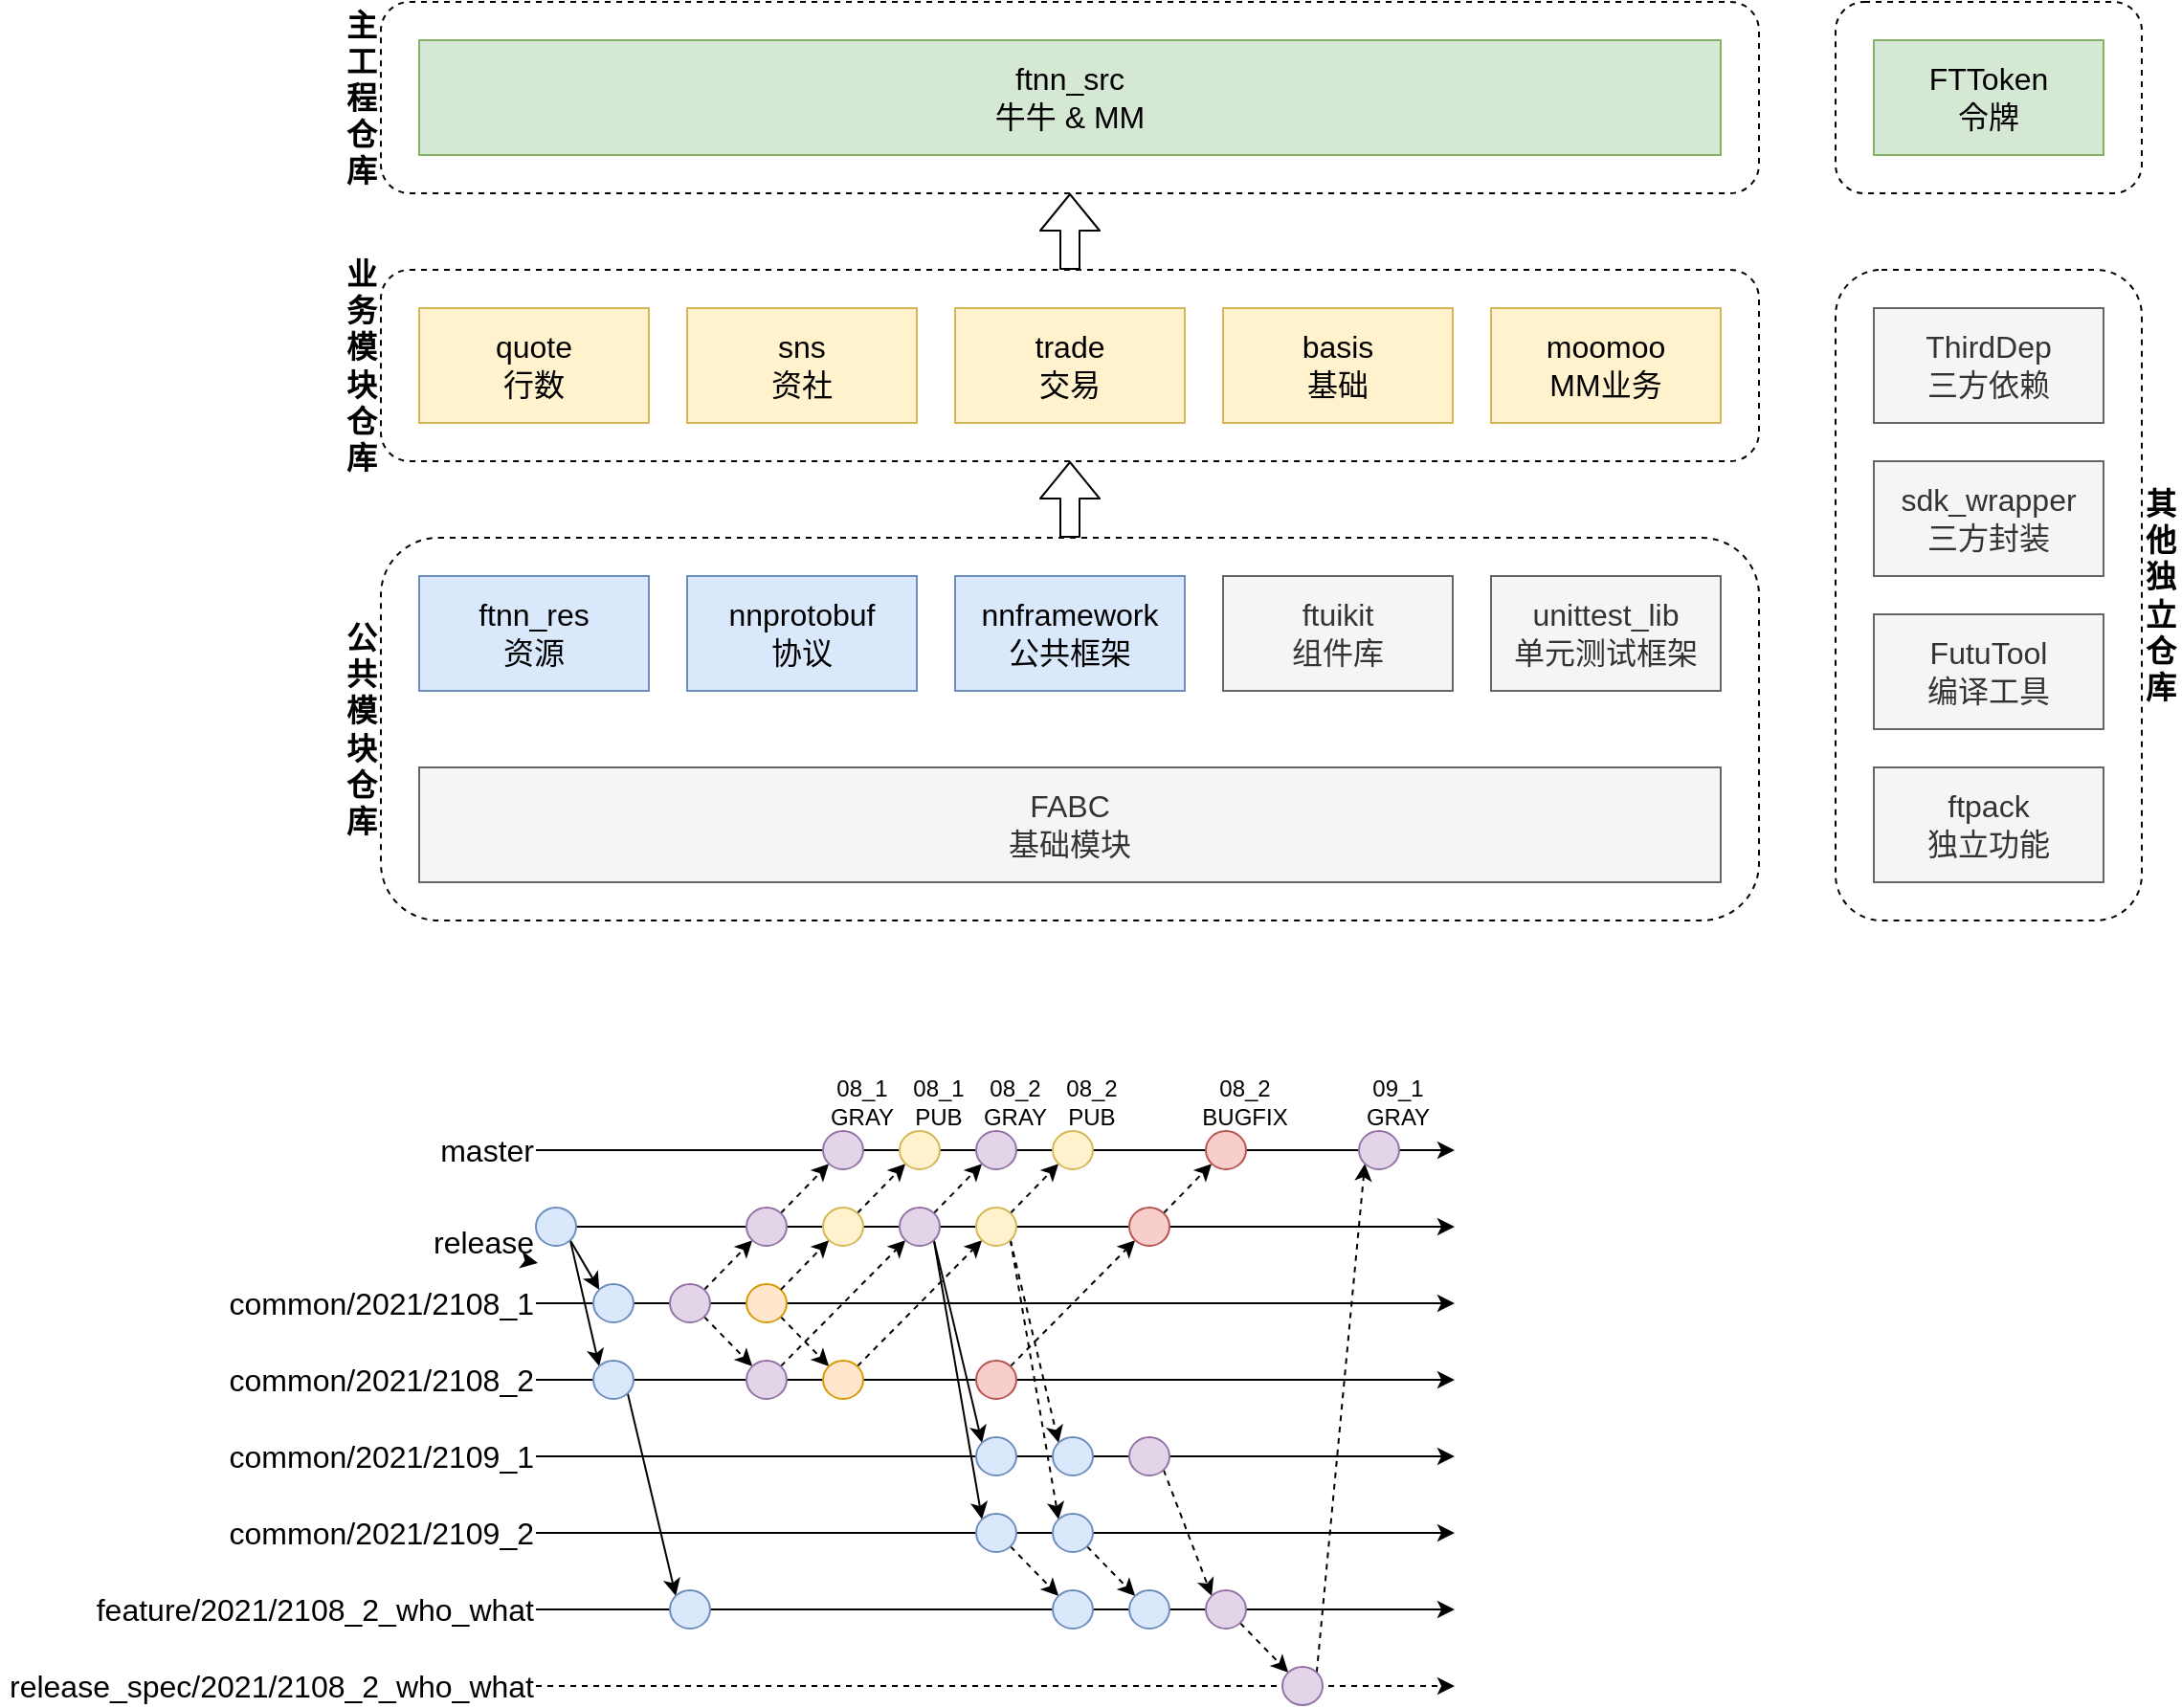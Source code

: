<mxfile version="14.9.4" type="github">
  <diagram id="AYthRm2m7FlC3DLxdr1J" name="Page-1">
    <mxGraphModel dx="2012" dy="635" grid="1" gridSize="10" guides="1" tooltips="1" connect="1" arrows="1" fold="1" page="1" pageScale="1" pageWidth="827" pageHeight="1169" math="0" shadow="0">
      <root>
        <mxCell id="0" />
        <mxCell id="1" parent="0" />
        <mxCell id="wU05Sa--kA8XbPVH1Ixm-2" value="" style="rounded=1;whiteSpace=wrap;html=1;fillColor=none;dashed=1;" vertex="1" parent="1">
          <mxGeometry x="40" y="40" width="720" height="100" as="geometry" />
        </mxCell>
        <mxCell id="wU05Sa--kA8XbPVH1Ixm-3" value="主工程仓库" style="text;html=1;strokeColor=none;fillColor=none;align=left;verticalAlign=middle;whiteSpace=wrap;rounded=0;dashed=1;fontSize=16;fontStyle=1" vertex="1" parent="1">
          <mxGeometry x="20" y="40" width="20" height="100" as="geometry" />
        </mxCell>
        <mxCell id="wU05Sa--kA8XbPVH1Ixm-5" value="ftnn_src&lt;br&gt;牛牛 &amp;amp; MM" style="rounded=0;whiteSpace=wrap;html=1;fontSize=16;fillColor=#d5e8d4;align=center;strokeColor=#82b366;" vertex="1" parent="1">
          <mxGeometry x="60" y="60" width="680" height="60" as="geometry" />
        </mxCell>
        <mxCell id="wU05Sa--kA8XbPVH1Ixm-6" value="FTToken&lt;br&gt;令牌" style="rounded=0;whiteSpace=wrap;html=1;fontSize=16;fillColor=#d5e8d4;align=center;strokeColor=#82b366;" vertex="1" parent="1">
          <mxGeometry x="820" y="60" width="120" height="60" as="geometry" />
        </mxCell>
        <mxCell id="wU05Sa--kA8XbPVH1Ixm-7" value="" style="rounded=1;whiteSpace=wrap;html=1;fillColor=none;dashed=1;" vertex="1" parent="1">
          <mxGeometry x="40" y="180" width="720" height="100" as="geometry" />
        </mxCell>
        <mxCell id="wU05Sa--kA8XbPVH1Ixm-8" value="quote&lt;br&gt;行数" style="rounded=0;whiteSpace=wrap;html=1;fontSize=16;fillColor=#fff2cc;align=center;strokeColor=#d6b656;" vertex="1" parent="1">
          <mxGeometry x="60" y="200" width="120" height="60" as="geometry" />
        </mxCell>
        <mxCell id="wU05Sa--kA8XbPVH1Ixm-9" value="sns&lt;br&gt;资社" style="rounded=0;whiteSpace=wrap;html=1;fontSize=16;fillColor=#fff2cc;align=center;strokeColor=#d6b656;" vertex="1" parent="1">
          <mxGeometry x="200" y="200" width="120" height="60" as="geometry" />
        </mxCell>
        <mxCell id="wU05Sa--kA8XbPVH1Ixm-10" value="trade&lt;br&gt;交易" style="rounded=0;whiteSpace=wrap;html=1;fontSize=16;fillColor=#fff2cc;align=center;strokeColor=#d6b656;" vertex="1" parent="1">
          <mxGeometry x="340" y="200" width="120" height="60" as="geometry" />
        </mxCell>
        <mxCell id="wU05Sa--kA8XbPVH1Ixm-11" value="basis&lt;br&gt;基础" style="rounded=0;whiteSpace=wrap;html=1;fontSize=16;fillColor=#fff2cc;align=center;strokeColor=#d6b656;" vertex="1" parent="1">
          <mxGeometry x="480" y="200" width="120" height="60" as="geometry" />
        </mxCell>
        <mxCell id="wU05Sa--kA8XbPVH1Ixm-12" value="moomoo&lt;br&gt;MM业务" style="rounded=0;whiteSpace=wrap;html=1;fontSize=16;fillColor=#fff2cc;align=center;strokeColor=#d6b656;" vertex="1" parent="1">
          <mxGeometry x="620" y="200" width="120" height="60" as="geometry" />
        </mxCell>
        <mxCell id="wU05Sa--kA8XbPVH1Ixm-13" value="业务模块仓库" style="text;html=1;strokeColor=none;fillColor=none;align=left;verticalAlign=middle;whiteSpace=wrap;rounded=0;dashed=1;fontSize=16;fontStyle=1" vertex="1" parent="1">
          <mxGeometry x="20" y="180" width="20" height="100" as="geometry" />
        </mxCell>
        <mxCell id="wU05Sa--kA8XbPVH1Ixm-14" value="" style="rounded=1;whiteSpace=wrap;html=1;fillColor=none;dashed=1;" vertex="1" parent="1">
          <mxGeometry x="40" y="320" width="720" height="200" as="geometry" />
        </mxCell>
        <mxCell id="wU05Sa--kA8XbPVH1Ixm-15" value="ftnn_res&lt;br&gt;资源" style="rounded=0;whiteSpace=wrap;html=1;fontSize=16;fillColor=#dae8fc;align=center;strokeColor=#6c8ebf;" vertex="1" parent="1">
          <mxGeometry x="60" y="340" width="120" height="60" as="geometry" />
        </mxCell>
        <mxCell id="wU05Sa--kA8XbPVH1Ixm-16" value="nnprotobuf&lt;br&gt;协议" style="rounded=0;whiteSpace=wrap;html=1;fontSize=16;fillColor=#dae8fc;align=center;strokeColor=#6c8ebf;" vertex="1" parent="1">
          <mxGeometry x="200" y="340" width="120" height="60" as="geometry" />
        </mxCell>
        <mxCell id="wU05Sa--kA8XbPVH1Ixm-17" value="nnframework&lt;br&gt;公共框架" style="rounded=0;whiteSpace=wrap;html=1;fontSize=16;fillColor=#dae8fc;align=center;strokeColor=#6c8ebf;" vertex="1" parent="1">
          <mxGeometry x="340" y="340" width="120" height="60" as="geometry" />
        </mxCell>
        <mxCell id="wU05Sa--kA8XbPVH1Ixm-18" value="ftuikit&lt;br&gt;组件库" style="rounded=0;whiteSpace=wrap;html=1;fontSize=16;fillColor=#f5f5f5;align=center;strokeColor=#666666;fontColor=#333333;" vertex="1" parent="1">
          <mxGeometry x="480" y="340" width="120" height="60" as="geometry" />
        </mxCell>
        <mxCell id="wU05Sa--kA8XbPVH1Ixm-19" value="unittest_lib&lt;br&gt;单元测试框架" style="rounded=0;whiteSpace=wrap;html=1;fontSize=16;fillColor=#f5f5f5;align=center;strokeColor=#666666;fontColor=#333333;" vertex="1" parent="1">
          <mxGeometry x="620" y="340" width="120" height="60" as="geometry" />
        </mxCell>
        <mxCell id="wU05Sa--kA8XbPVH1Ixm-20" value="公共模块仓库" style="text;html=1;strokeColor=none;fillColor=none;align=left;verticalAlign=middle;whiteSpace=wrap;rounded=0;dashed=1;fontSize=16;fontStyle=1" vertex="1" parent="1">
          <mxGeometry x="20" y="320" width="20" height="200" as="geometry" />
        </mxCell>
        <mxCell id="wU05Sa--kA8XbPVH1Ixm-21" value="FABC&lt;br&gt;基础模块" style="rounded=0;whiteSpace=wrap;html=1;fontSize=16;fillColor=#f5f5f5;align=center;strokeColor=#666666;fontColor=#333333;" vertex="1" parent="1">
          <mxGeometry x="60" y="440" width="680" height="60" as="geometry" />
        </mxCell>
        <mxCell id="wU05Sa--kA8XbPVH1Ixm-23" value="" style="shape=flexArrow;endArrow=classic;html=1;fontSize=16;" edge="1" parent="1" source="wU05Sa--kA8XbPVH1Ixm-14" target="wU05Sa--kA8XbPVH1Ixm-7">
          <mxGeometry width="50" height="50" relative="1" as="geometry">
            <mxPoint x="320" y="580" as="sourcePoint" />
            <mxPoint x="370" y="530" as="targetPoint" />
          </mxGeometry>
        </mxCell>
        <mxCell id="wU05Sa--kA8XbPVH1Ixm-24" value="" style="rounded=1;whiteSpace=wrap;html=1;fillColor=none;dashed=1;" vertex="1" parent="1">
          <mxGeometry x="800" y="40" width="160" height="100" as="geometry" />
        </mxCell>
        <mxCell id="wU05Sa--kA8XbPVH1Ixm-25" value="" style="shape=flexArrow;endArrow=classic;html=1;fontSize=16;" edge="1" parent="1" source="wU05Sa--kA8XbPVH1Ixm-7" target="wU05Sa--kA8XbPVH1Ixm-2">
          <mxGeometry width="50" height="50" relative="1" as="geometry">
            <mxPoint x="310" y="180" as="sourcePoint" />
            <mxPoint x="310" y="139.997" as="targetPoint" />
          </mxGeometry>
        </mxCell>
        <mxCell id="wU05Sa--kA8XbPVH1Ixm-26" value="" style="rounded=1;whiteSpace=wrap;html=1;fillColor=none;dashed=1;" vertex="1" parent="1">
          <mxGeometry x="800" y="180" width="160" height="340" as="geometry" />
        </mxCell>
        <mxCell id="wU05Sa--kA8XbPVH1Ixm-27" value="ThirdDep&lt;br&gt;三方依赖" style="rounded=0;whiteSpace=wrap;html=1;fontSize=16;fillColor=#f5f5f5;align=center;strokeColor=#666666;fontColor=#333333;" vertex="1" parent="1">
          <mxGeometry x="820" y="200" width="120" height="60" as="geometry" />
        </mxCell>
        <mxCell id="wU05Sa--kA8XbPVH1Ixm-28" value="sdk_wrapper&lt;br&gt;三方封装" style="rounded=0;whiteSpace=wrap;html=1;fontSize=16;fillColor=#f5f5f5;align=center;strokeColor=#666666;fontColor=#333333;" vertex="1" parent="1">
          <mxGeometry x="820" y="280" width="120" height="60" as="geometry" />
        </mxCell>
        <mxCell id="wU05Sa--kA8XbPVH1Ixm-29" value="FutuTool&lt;br&gt;编译工具" style="rounded=0;whiteSpace=wrap;html=1;fontSize=16;fillColor=#f5f5f5;align=center;strokeColor=#666666;fontColor=#333333;" vertex="1" parent="1">
          <mxGeometry x="820" y="360" width="120" height="60" as="geometry" />
        </mxCell>
        <mxCell id="wU05Sa--kA8XbPVH1Ixm-30" value="ftpack&lt;br&gt;独立功能" style="rounded=0;whiteSpace=wrap;html=1;fontSize=16;fillColor=#f5f5f5;align=center;strokeColor=#666666;fontColor=#333333;" vertex="1" parent="1">
          <mxGeometry x="820" y="440" width="120" height="60" as="geometry" />
        </mxCell>
        <mxCell id="wU05Sa--kA8XbPVH1Ixm-31" value="其他独立仓库" style="text;html=1;strokeColor=none;fillColor=none;align=left;verticalAlign=middle;whiteSpace=wrap;rounded=0;dashed=1;fontSize=16;fontStyle=1" vertex="1" parent="1">
          <mxGeometry x="960" y="180" width="20" height="340" as="geometry" />
        </mxCell>
        <mxCell id="wU05Sa--kA8XbPVH1Ixm-32" value="" style="endArrow=classic;html=1;fontSize=16;" edge="1" parent="1">
          <mxGeometry width="50" height="50" relative="1" as="geometry">
            <mxPoint x="121" y="640" as="sourcePoint" />
            <mxPoint x="601" y="640" as="targetPoint" />
          </mxGeometry>
        </mxCell>
        <mxCell id="wU05Sa--kA8XbPVH1Ixm-33" value="master" style="text;html=1;strokeColor=none;fillColor=none;align=right;verticalAlign=middle;whiteSpace=wrap;rounded=0;fontSize=16;" vertex="1" parent="1">
          <mxGeometry x="1" y="630" width="121" height="20" as="geometry" />
        </mxCell>
        <mxCell id="wU05Sa--kA8XbPVH1Ixm-34" value="release" style="text;html=1;strokeColor=none;fillColor=none;align=right;verticalAlign=middle;whiteSpace=wrap;rounded=0;fontSize=16;" vertex="1" parent="1">
          <mxGeometry x="1" y="670" width="121" height="35" as="geometry" />
        </mxCell>
        <mxCell id="wU05Sa--kA8XbPVH1Ixm-59" style="edgeStyle=none;rounded=0;orthogonalLoop=1;jettySize=auto;html=1;fontSize=16;" edge="1" parent="wU05Sa--kA8XbPVH1Ixm-34" target="wU05Sa--kA8XbPVH1Ixm-34">
          <mxGeometry relative="1" as="geometry">
            <mxPoint x="120" y="28.75" as="sourcePoint" />
          </mxGeometry>
        </mxCell>
        <mxCell id="wU05Sa--kA8XbPVH1Ixm-35" value="" style="endArrow=classic;html=1;fontSize=16;" edge="1" parent="1">
          <mxGeometry width="50" height="50" relative="1" as="geometry">
            <mxPoint x="121" y="680" as="sourcePoint" />
            <mxPoint x="601" y="680" as="targetPoint" />
          </mxGeometry>
        </mxCell>
        <mxCell id="wU05Sa--kA8XbPVH1Ixm-36" value="release_spec/2021/2108_2_who_what" style="text;html=1;strokeColor=none;fillColor=none;align=right;verticalAlign=middle;whiteSpace=wrap;rounded=0;fontSize=16;" vertex="1" parent="1">
          <mxGeometry x="-159" y="910" width="281" height="20" as="geometry" />
        </mxCell>
        <mxCell id="wU05Sa--kA8XbPVH1Ixm-37" value="" style="endArrow=classic;html=1;fontSize=16;dashed=1;" edge="1" parent="1">
          <mxGeometry width="50" height="50" relative="1" as="geometry">
            <mxPoint x="121" y="920" as="sourcePoint" />
            <mxPoint x="601" y="920" as="targetPoint" />
          </mxGeometry>
        </mxCell>
        <mxCell id="wU05Sa--kA8XbPVH1Ixm-38" value="common/2021/2108_1" style="text;html=1;strokeColor=none;fillColor=none;align=right;verticalAlign=middle;whiteSpace=wrap;rounded=0;fontSize=16;" vertex="1" parent="1">
          <mxGeometry x="-79" y="710" width="201" height="20" as="geometry" />
        </mxCell>
        <mxCell id="wU05Sa--kA8XbPVH1Ixm-39" value="" style="endArrow=classic;html=1;fontSize=16;" edge="1" parent="1">
          <mxGeometry width="50" height="50" relative="1" as="geometry">
            <mxPoint x="121" y="720" as="sourcePoint" />
            <mxPoint x="601" y="720" as="targetPoint" />
          </mxGeometry>
        </mxCell>
        <mxCell id="wU05Sa--kA8XbPVH1Ixm-40" value="common/2021/2108_2" style="text;html=1;strokeColor=none;fillColor=none;align=right;verticalAlign=middle;whiteSpace=wrap;rounded=0;fontSize=16;" vertex="1" parent="1">
          <mxGeometry x="-79" y="750" width="201" height="20" as="geometry" />
        </mxCell>
        <mxCell id="wU05Sa--kA8XbPVH1Ixm-41" value="" style="endArrow=classic;html=1;fontSize=16;" edge="1" parent="1">
          <mxGeometry width="50" height="50" relative="1" as="geometry">
            <mxPoint x="121" y="760" as="sourcePoint" />
            <mxPoint x="601" y="760" as="targetPoint" />
          </mxGeometry>
        </mxCell>
        <mxCell id="wU05Sa--kA8XbPVH1Ixm-45" style="rounded=0;orthogonalLoop=1;jettySize=auto;html=1;exitX=1;exitY=1;exitDx=0;exitDy=0;entryX=0;entryY=0;entryDx=0;entryDy=0;fontSize=16;" edge="1" parent="1" source="wU05Sa--kA8XbPVH1Ixm-42" target="wU05Sa--kA8XbPVH1Ixm-43">
          <mxGeometry relative="1" as="geometry" />
        </mxCell>
        <mxCell id="wU05Sa--kA8XbPVH1Ixm-46" style="edgeStyle=none;rounded=0;orthogonalLoop=1;jettySize=auto;html=1;exitX=1;exitY=1;exitDx=0;exitDy=0;entryX=0;entryY=0;entryDx=0;entryDy=0;fontSize=16;" edge="1" parent="1" source="wU05Sa--kA8XbPVH1Ixm-42" target="wU05Sa--kA8XbPVH1Ixm-44">
          <mxGeometry relative="1" as="geometry" />
        </mxCell>
        <mxCell id="wU05Sa--kA8XbPVH1Ixm-42" value="" style="ellipse;whiteSpace=wrap;html=1;aspect=fixed;fontSize=16;fillColor=#dae8fc;align=right;strokeColor=#6c8ebf;" vertex="1" parent="1">
          <mxGeometry x="121" y="670" width="21" height="20" as="geometry" />
        </mxCell>
        <mxCell id="wU05Sa--kA8XbPVH1Ixm-43" value="" style="ellipse;whiteSpace=wrap;html=1;aspect=fixed;fontSize=16;fillColor=#dae8fc;align=right;strokeColor=#6c8ebf;" vertex="1" parent="1">
          <mxGeometry x="151" y="710" width="21" height="20" as="geometry" />
        </mxCell>
        <mxCell id="wU05Sa--kA8XbPVH1Ixm-95" style="edgeStyle=none;rounded=0;orthogonalLoop=1;jettySize=auto;html=1;exitX=1;exitY=1;exitDx=0;exitDy=0;entryX=0;entryY=0;entryDx=0;entryDy=0;fontSize=12;" edge="1" parent="1" source="wU05Sa--kA8XbPVH1Ixm-44" target="wU05Sa--kA8XbPVH1Ixm-94">
          <mxGeometry relative="1" as="geometry" />
        </mxCell>
        <mxCell id="wU05Sa--kA8XbPVH1Ixm-44" value="" style="ellipse;whiteSpace=wrap;html=1;aspect=fixed;fontSize=16;fillColor=#dae8fc;align=right;strokeColor=#6c8ebf;" vertex="1" parent="1">
          <mxGeometry x="151" y="750" width="21" height="20" as="geometry" />
        </mxCell>
        <mxCell id="wU05Sa--kA8XbPVH1Ixm-49" style="edgeStyle=none;rounded=0;orthogonalLoop=1;jettySize=auto;html=1;exitX=1;exitY=0;exitDx=0;exitDy=0;entryX=0;entryY=1;entryDx=0;entryDy=0;fontSize=16;dashed=1;" edge="1" parent="1" source="wU05Sa--kA8XbPVH1Ixm-47" target="wU05Sa--kA8XbPVH1Ixm-48">
          <mxGeometry relative="1" as="geometry" />
        </mxCell>
        <mxCell id="wU05Sa--kA8XbPVH1Ixm-119" style="edgeStyle=none;rounded=0;orthogonalLoop=1;jettySize=auto;html=1;exitX=1;exitY=1;exitDx=0;exitDy=0;entryX=0;entryY=0;entryDx=0;entryDy=0;dashed=1;fontSize=12;" edge="1" parent="1" source="wU05Sa--kA8XbPVH1Ixm-47" target="wU05Sa--kA8XbPVH1Ixm-60">
          <mxGeometry relative="1" as="geometry" />
        </mxCell>
        <mxCell id="wU05Sa--kA8XbPVH1Ixm-47" value="" style="ellipse;whiteSpace=wrap;html=1;aspect=fixed;fontSize=16;fillColor=#e1d5e7;align=right;strokeColor=#9673a6;" vertex="1" parent="1">
          <mxGeometry x="191" y="710" width="21" height="20" as="geometry" />
        </mxCell>
        <mxCell id="wU05Sa--kA8XbPVH1Ixm-54" style="edgeStyle=none;rounded=0;orthogonalLoop=1;jettySize=auto;html=1;exitX=1;exitY=0;exitDx=0;exitDy=0;entryX=0;entryY=1;entryDx=0;entryDy=0;fontSize=16;dashed=1;" edge="1" parent="1" source="wU05Sa--kA8XbPVH1Ixm-48" target="wU05Sa--kA8XbPVH1Ixm-53">
          <mxGeometry relative="1" as="geometry" />
        </mxCell>
        <mxCell id="wU05Sa--kA8XbPVH1Ixm-48" value="" style="ellipse;whiteSpace=wrap;html=1;aspect=fixed;fontSize=16;fillColor=#e1d5e7;align=right;strokeColor=#9673a6;" vertex="1" parent="1">
          <mxGeometry x="231" y="670" width="21" height="20" as="geometry" />
        </mxCell>
        <mxCell id="wU05Sa--kA8XbPVH1Ixm-120" style="edgeStyle=none;rounded=0;orthogonalLoop=1;jettySize=auto;html=1;exitX=1;exitY=1;exitDx=0;exitDy=0;entryX=0;entryY=0;entryDx=0;entryDy=0;dashed=1;fontSize=12;" edge="1" parent="1" source="wU05Sa--kA8XbPVH1Ixm-50" target="wU05Sa--kA8XbPVH1Ixm-65">
          <mxGeometry relative="1" as="geometry" />
        </mxCell>
        <mxCell id="wU05Sa--kA8XbPVH1Ixm-50" value="" style="ellipse;whiteSpace=wrap;html=1;aspect=fixed;fontSize=16;fillColor=#ffe6cc;align=right;strokeColor=#d79b00;" vertex="1" parent="1">
          <mxGeometry x="231" y="710" width="21" height="20" as="geometry" />
        </mxCell>
        <mxCell id="wU05Sa--kA8XbPVH1Ixm-58" style="edgeStyle=none;rounded=0;orthogonalLoop=1;jettySize=auto;html=1;exitX=1;exitY=0;exitDx=0;exitDy=0;entryX=0;entryY=1;entryDx=0;entryDy=0;fontSize=16;dashed=1;" edge="1" parent="1" source="wU05Sa--kA8XbPVH1Ixm-51" target="wU05Sa--kA8XbPVH1Ixm-57">
          <mxGeometry relative="1" as="geometry" />
        </mxCell>
        <mxCell id="wU05Sa--kA8XbPVH1Ixm-51" value="" style="ellipse;whiteSpace=wrap;html=1;aspect=fixed;fontSize=16;fillColor=#fff2cc;align=right;strokeColor=#d6b656;" vertex="1" parent="1">
          <mxGeometry x="271" y="670" width="21" height="20" as="geometry" />
        </mxCell>
        <mxCell id="wU05Sa--kA8XbPVH1Ixm-52" style="edgeStyle=none;rounded=0;orthogonalLoop=1;jettySize=auto;html=1;exitX=1;exitY=0;exitDx=0;exitDy=0;entryX=0;entryY=1;entryDx=0;entryDy=0;fontSize=16;dashed=1;" edge="1" source="wU05Sa--kA8XbPVH1Ixm-50" target="wU05Sa--kA8XbPVH1Ixm-51" parent="1">
          <mxGeometry relative="1" as="geometry" />
        </mxCell>
        <mxCell id="wU05Sa--kA8XbPVH1Ixm-53" value="" style="ellipse;whiteSpace=wrap;html=1;aspect=fixed;fontSize=16;fillColor=#e1d5e7;align=right;strokeColor=#9673a6;" vertex="1" parent="1">
          <mxGeometry x="271" y="630" width="21" height="20" as="geometry" />
        </mxCell>
        <mxCell id="wU05Sa--kA8XbPVH1Ixm-57" value="" style="ellipse;whiteSpace=wrap;html=1;aspect=fixed;fontSize=16;fillColor=#fff2cc;align=right;strokeColor=#d6b656;" vertex="1" parent="1">
          <mxGeometry x="311" y="630" width="21" height="20" as="geometry" />
        </mxCell>
        <mxCell id="wU05Sa--kA8XbPVH1Ixm-62" style="edgeStyle=none;rounded=0;orthogonalLoop=1;jettySize=auto;html=1;exitX=1;exitY=0;exitDx=0;exitDy=0;entryX=0;entryY=1;entryDx=0;entryDy=0;fontSize=16;dashed=1;" edge="1" parent="1" source="wU05Sa--kA8XbPVH1Ixm-60" target="wU05Sa--kA8XbPVH1Ixm-61">
          <mxGeometry relative="1" as="geometry" />
        </mxCell>
        <mxCell id="wU05Sa--kA8XbPVH1Ixm-60" value="" style="ellipse;whiteSpace=wrap;html=1;aspect=fixed;fontSize=16;fillColor=#e1d5e7;align=right;strokeColor=#9673a6;" vertex="1" parent="1">
          <mxGeometry x="231" y="750" width="21" height="20" as="geometry" />
        </mxCell>
        <mxCell id="wU05Sa--kA8XbPVH1Ixm-64" style="edgeStyle=none;rounded=0;orthogonalLoop=1;jettySize=auto;html=1;exitX=1;exitY=0;exitDx=0;exitDy=0;entryX=0;entryY=1;entryDx=0;entryDy=0;fontSize=16;dashed=1;" edge="1" parent="1" source="wU05Sa--kA8XbPVH1Ixm-61" target="wU05Sa--kA8XbPVH1Ixm-63">
          <mxGeometry relative="1" as="geometry" />
        </mxCell>
        <mxCell id="wU05Sa--kA8XbPVH1Ixm-79" style="edgeStyle=none;rounded=0;orthogonalLoop=1;jettySize=auto;html=1;exitX=1;exitY=1;exitDx=0;exitDy=0;entryX=0;entryY=0;entryDx=0;entryDy=0;fontSize=16;" edge="1" parent="1" source="wU05Sa--kA8XbPVH1Ixm-61" target="wU05Sa--kA8XbPVH1Ixm-76">
          <mxGeometry relative="1" as="geometry" />
        </mxCell>
        <mxCell id="wU05Sa--kA8XbPVH1Ixm-80" style="edgeStyle=none;rounded=0;orthogonalLoop=1;jettySize=auto;html=1;exitX=1;exitY=1;exitDx=0;exitDy=0;entryX=0;entryY=0;entryDx=0;entryDy=0;fontSize=16;" edge="1" parent="1" source="wU05Sa--kA8XbPVH1Ixm-61" target="wU05Sa--kA8XbPVH1Ixm-78">
          <mxGeometry relative="1" as="geometry" />
        </mxCell>
        <mxCell id="wU05Sa--kA8XbPVH1Ixm-61" value="" style="ellipse;whiteSpace=wrap;html=1;aspect=fixed;fontSize=16;fillColor=#e1d5e7;align=right;strokeColor=#9673a6;" vertex="1" parent="1">
          <mxGeometry x="311" y="670" width="21" height="20" as="geometry" />
        </mxCell>
        <mxCell id="wU05Sa--kA8XbPVH1Ixm-63" value="" style="ellipse;whiteSpace=wrap;html=1;aspect=fixed;fontSize=16;fillColor=#e1d5e7;align=right;strokeColor=#9673a6;" vertex="1" parent="1">
          <mxGeometry x="351" y="630" width="21" height="20" as="geometry" />
        </mxCell>
        <mxCell id="wU05Sa--kA8XbPVH1Ixm-68" style="edgeStyle=none;rounded=0;orthogonalLoop=1;jettySize=auto;html=1;exitX=1;exitY=0;exitDx=0;exitDy=0;entryX=0;entryY=1;entryDx=0;entryDy=0;fontSize=16;dashed=1;" edge="1" parent="1" source="wU05Sa--kA8XbPVH1Ixm-65" target="wU05Sa--kA8XbPVH1Ixm-66">
          <mxGeometry relative="1" as="geometry" />
        </mxCell>
        <mxCell id="wU05Sa--kA8XbPVH1Ixm-65" value="" style="ellipse;whiteSpace=wrap;html=1;aspect=fixed;fontSize=16;fillColor=#ffe6cc;align=right;strokeColor=#d79b00;" vertex="1" parent="1">
          <mxGeometry x="271" y="750" width="21" height="20" as="geometry" />
        </mxCell>
        <mxCell id="wU05Sa--kA8XbPVH1Ixm-69" style="edgeStyle=none;rounded=0;orthogonalLoop=1;jettySize=auto;html=1;exitX=1;exitY=0;exitDx=0;exitDy=0;entryX=0;entryY=1;entryDx=0;entryDy=0;fontSize=16;dashed=1;" edge="1" parent="1" source="wU05Sa--kA8XbPVH1Ixm-66" target="wU05Sa--kA8XbPVH1Ixm-67">
          <mxGeometry relative="1" as="geometry" />
        </mxCell>
        <mxCell id="wU05Sa--kA8XbPVH1Ixm-101" style="edgeStyle=none;rounded=0;orthogonalLoop=1;jettySize=auto;html=1;exitX=1;exitY=1;exitDx=0;exitDy=0;entryX=0;entryY=0;entryDx=0;entryDy=0;dashed=1;fontSize=12;" edge="1" parent="1" source="wU05Sa--kA8XbPVH1Ixm-66" target="wU05Sa--kA8XbPVH1Ixm-99">
          <mxGeometry relative="1" as="geometry" />
        </mxCell>
        <mxCell id="wU05Sa--kA8XbPVH1Ixm-103" style="edgeStyle=none;rounded=0;orthogonalLoop=1;jettySize=auto;html=1;exitX=1;exitY=1;exitDx=0;exitDy=0;entryX=0;entryY=0;entryDx=0;entryDy=0;dashed=1;fontSize=12;" edge="1" parent="1" source="wU05Sa--kA8XbPVH1Ixm-66" target="wU05Sa--kA8XbPVH1Ixm-102">
          <mxGeometry relative="1" as="geometry" />
        </mxCell>
        <mxCell id="wU05Sa--kA8XbPVH1Ixm-66" value="" style="ellipse;whiteSpace=wrap;html=1;aspect=fixed;fontSize=16;fillColor=#fff2cc;align=right;strokeColor=#d6b656;" vertex="1" parent="1">
          <mxGeometry x="351" y="670" width="21" height="20" as="geometry" />
        </mxCell>
        <mxCell id="wU05Sa--kA8XbPVH1Ixm-67" value="" style="ellipse;whiteSpace=wrap;html=1;aspect=fixed;fontSize=16;fillColor=#fff2cc;align=right;strokeColor=#d6b656;" vertex="1" parent="1">
          <mxGeometry x="391" y="630" width="21" height="20" as="geometry" />
        </mxCell>
        <mxCell id="wU05Sa--kA8XbPVH1Ixm-70" value="common/2021/2109_1" style="text;html=1;strokeColor=none;fillColor=none;align=right;verticalAlign=middle;whiteSpace=wrap;rounded=0;fontSize=16;" vertex="1" parent="1">
          <mxGeometry x="-79" y="790" width="201" height="20" as="geometry" />
        </mxCell>
        <mxCell id="wU05Sa--kA8XbPVH1Ixm-71" value="common/2021/2109_2" style="text;html=1;strokeColor=none;fillColor=none;align=right;verticalAlign=middle;whiteSpace=wrap;rounded=0;fontSize=16;" vertex="1" parent="1">
          <mxGeometry x="-79" y="830" width="201" height="20" as="geometry" />
        </mxCell>
        <mxCell id="wU05Sa--kA8XbPVH1Ixm-72" value="" style="endArrow=classic;html=1;fontSize=16;" edge="1" parent="1">
          <mxGeometry width="50" height="50" relative="1" as="geometry">
            <mxPoint x="121" y="840" as="sourcePoint" />
            <mxPoint x="601" y="840" as="targetPoint" />
          </mxGeometry>
        </mxCell>
        <mxCell id="wU05Sa--kA8XbPVH1Ixm-73" value="" style="endArrow=classic;html=1;fontSize=16;" edge="1" parent="1">
          <mxGeometry width="50" height="50" relative="1" as="geometry">
            <mxPoint x="121" y="800" as="sourcePoint" />
            <mxPoint x="601" y="800" as="targetPoint" />
          </mxGeometry>
        </mxCell>
        <mxCell id="wU05Sa--kA8XbPVH1Ixm-76" value="" style="ellipse;whiteSpace=wrap;html=1;aspect=fixed;fontSize=16;fillColor=#dae8fc;align=right;strokeColor=#6c8ebf;" vertex="1" parent="1">
          <mxGeometry x="351" y="790" width="21" height="20" as="geometry" />
        </mxCell>
        <mxCell id="wU05Sa--kA8XbPVH1Ixm-98" style="edgeStyle=none;rounded=0;orthogonalLoop=1;jettySize=auto;html=1;exitX=1;exitY=1;exitDx=0;exitDy=0;entryX=0;entryY=0;entryDx=0;entryDy=0;fontSize=12;dashed=1;" edge="1" parent="1" source="wU05Sa--kA8XbPVH1Ixm-78" target="wU05Sa--kA8XbPVH1Ixm-97">
          <mxGeometry relative="1" as="geometry" />
        </mxCell>
        <mxCell id="wU05Sa--kA8XbPVH1Ixm-78" value="" style="ellipse;whiteSpace=wrap;html=1;aspect=fixed;fontSize=16;fillColor=#dae8fc;align=right;strokeColor=#6c8ebf;" vertex="1" parent="1">
          <mxGeometry x="351" y="830" width="21" height="20" as="geometry" />
        </mxCell>
        <mxCell id="wU05Sa--kA8XbPVH1Ixm-84" style="edgeStyle=none;rounded=0;orthogonalLoop=1;jettySize=auto;html=1;exitX=1;exitY=0;exitDx=0;exitDy=0;entryX=0;entryY=1;entryDx=0;entryDy=0;fontSize=16;dashed=1;" edge="1" parent="1" source="wU05Sa--kA8XbPVH1Ixm-81" target="wU05Sa--kA8XbPVH1Ixm-82">
          <mxGeometry relative="1" as="geometry" />
        </mxCell>
        <mxCell id="wU05Sa--kA8XbPVH1Ixm-81" value="" style="ellipse;whiteSpace=wrap;html=1;aspect=fixed;fontSize=16;fillColor=#f8cecc;align=right;strokeColor=#b85450;" vertex="1" parent="1">
          <mxGeometry x="351" y="750" width="21" height="20" as="geometry" />
        </mxCell>
        <mxCell id="wU05Sa--kA8XbPVH1Ixm-85" style="edgeStyle=none;rounded=0;orthogonalLoop=1;jettySize=auto;html=1;exitX=1;exitY=0;exitDx=0;exitDy=0;entryX=0;entryY=1;entryDx=0;entryDy=0;fontSize=16;dashed=1;" edge="1" parent="1" source="wU05Sa--kA8XbPVH1Ixm-82" target="wU05Sa--kA8XbPVH1Ixm-83">
          <mxGeometry relative="1" as="geometry" />
        </mxCell>
        <mxCell id="wU05Sa--kA8XbPVH1Ixm-82" value="" style="ellipse;whiteSpace=wrap;html=1;aspect=fixed;fontSize=16;fillColor=#f8cecc;align=right;strokeColor=#b85450;" vertex="1" parent="1">
          <mxGeometry x="431" y="670" width="21" height="20" as="geometry" />
        </mxCell>
        <mxCell id="wU05Sa--kA8XbPVH1Ixm-83" value="" style="ellipse;whiteSpace=wrap;html=1;aspect=fixed;fontSize=16;fillColor=#f8cecc;align=right;strokeColor=#b85450;" vertex="1" parent="1">
          <mxGeometry x="471" y="630" width="21" height="20" as="geometry" />
        </mxCell>
        <mxCell id="wU05Sa--kA8XbPVH1Ixm-86" value="08_1&lt;br style=&quot;font-size: 12px;&quot;&gt;GRAY" style="text;html=1;strokeColor=none;fillColor=none;align=center;verticalAlign=middle;whiteSpace=wrap;rounded=0;fontSize=12;" vertex="1" parent="1">
          <mxGeometry x="271" y="600" width="41" height="30" as="geometry" />
        </mxCell>
        <mxCell id="wU05Sa--kA8XbPVH1Ixm-87" value="08_1&lt;br style=&quot;font-size: 12px;&quot;&gt;PUB" style="text;html=1;strokeColor=none;fillColor=none;align=center;verticalAlign=middle;whiteSpace=wrap;rounded=0;fontSize=12;" vertex="1" parent="1">
          <mxGeometry x="311" y="600" width="41" height="30" as="geometry" />
        </mxCell>
        <mxCell id="wU05Sa--kA8XbPVH1Ixm-88" value="08_2&lt;br style=&quot;font-size: 12px;&quot;&gt;GRAY" style="text;html=1;strokeColor=none;fillColor=none;align=center;verticalAlign=middle;whiteSpace=wrap;rounded=0;fontSize=12;" vertex="1" parent="1">
          <mxGeometry x="351" y="600" width="41" height="30" as="geometry" />
        </mxCell>
        <mxCell id="wU05Sa--kA8XbPVH1Ixm-89" value="08_2&lt;br style=&quot;font-size: 12px;&quot;&gt;PUB" style="text;html=1;strokeColor=none;fillColor=none;align=center;verticalAlign=middle;whiteSpace=wrap;rounded=0;fontSize=12;" vertex="1" parent="1">
          <mxGeometry x="391" y="600" width="41" height="30" as="geometry" />
        </mxCell>
        <mxCell id="wU05Sa--kA8XbPVH1Ixm-90" value="08_2&lt;br style=&quot;font-size: 12px;&quot;&gt;BUGFIX" style="text;html=1;strokeColor=none;fillColor=none;align=center;verticalAlign=middle;whiteSpace=wrap;rounded=0;fontSize=12;" vertex="1" parent="1">
          <mxGeometry x="471" y="600" width="41" height="30" as="geometry" />
        </mxCell>
        <mxCell id="wU05Sa--kA8XbPVH1Ixm-91" value="feature/2021/2108_2_who_what" style="text;html=1;strokeColor=none;fillColor=none;align=right;verticalAlign=middle;whiteSpace=wrap;rounded=0;fontSize=16;" vertex="1" parent="1">
          <mxGeometry x="-119" y="870" width="241" height="20" as="geometry" />
        </mxCell>
        <mxCell id="wU05Sa--kA8XbPVH1Ixm-92" value="" style="endArrow=classic;html=1;fontSize=16;" edge="1" parent="1">
          <mxGeometry width="50" height="50" relative="1" as="geometry">
            <mxPoint x="121" y="880" as="sourcePoint" />
            <mxPoint x="601" y="880" as="targetPoint" />
          </mxGeometry>
        </mxCell>
        <mxCell id="wU05Sa--kA8XbPVH1Ixm-94" value="" style="ellipse;whiteSpace=wrap;html=1;aspect=fixed;fontSize=16;fillColor=#dae8fc;align=right;strokeColor=#6c8ebf;" vertex="1" parent="1">
          <mxGeometry x="191" y="870" width="21" height="20" as="geometry" />
        </mxCell>
        <mxCell id="wU05Sa--kA8XbPVH1Ixm-97" value="" style="ellipse;whiteSpace=wrap;html=1;aspect=fixed;fontSize=16;fillColor=#dae8fc;align=right;strokeColor=#6c8ebf;" vertex="1" parent="1">
          <mxGeometry x="391" y="870" width="21" height="20" as="geometry" />
        </mxCell>
        <mxCell id="wU05Sa--kA8XbPVH1Ixm-99" value="" style="ellipse;whiteSpace=wrap;html=1;aspect=fixed;fontSize=16;fillColor=#dae8fc;align=right;strokeColor=#6c8ebf;" vertex="1" parent="1">
          <mxGeometry x="391" y="790" width="21" height="20" as="geometry" />
        </mxCell>
        <mxCell id="wU05Sa--kA8XbPVH1Ixm-105" style="edgeStyle=none;rounded=0;orthogonalLoop=1;jettySize=auto;html=1;exitX=1;exitY=1;exitDx=0;exitDy=0;entryX=0;entryY=0;entryDx=0;entryDy=0;dashed=1;fontSize=12;" edge="1" parent="1" source="wU05Sa--kA8XbPVH1Ixm-102" target="wU05Sa--kA8XbPVH1Ixm-104">
          <mxGeometry relative="1" as="geometry" />
        </mxCell>
        <mxCell id="wU05Sa--kA8XbPVH1Ixm-102" value="" style="ellipse;whiteSpace=wrap;html=1;aspect=fixed;fontSize=16;fillColor=#dae8fc;align=right;strokeColor=#6c8ebf;" vertex="1" parent="1">
          <mxGeometry x="391" y="830" width="21" height="20" as="geometry" />
        </mxCell>
        <mxCell id="wU05Sa--kA8XbPVH1Ixm-104" value="" style="ellipse;whiteSpace=wrap;html=1;aspect=fixed;fontSize=16;fillColor=#dae8fc;align=right;strokeColor=#6c8ebf;" vertex="1" parent="1">
          <mxGeometry x="431" y="870" width="21" height="20" as="geometry" />
        </mxCell>
        <mxCell id="wU05Sa--kA8XbPVH1Ixm-108" style="edgeStyle=none;rounded=0;orthogonalLoop=1;jettySize=auto;html=1;exitX=1;exitY=1;exitDx=0;exitDy=0;entryX=0;entryY=0;entryDx=0;entryDy=0;dashed=1;fontSize=12;" edge="1" parent="1" source="wU05Sa--kA8XbPVH1Ixm-106" target="wU05Sa--kA8XbPVH1Ixm-107">
          <mxGeometry relative="1" as="geometry" />
        </mxCell>
        <mxCell id="wU05Sa--kA8XbPVH1Ixm-106" value="" style="ellipse;whiteSpace=wrap;html=1;aspect=fixed;fontSize=16;fillColor=#e1d5e7;align=right;strokeColor=#9673a6;" vertex="1" parent="1">
          <mxGeometry x="431" y="790" width="21" height="20" as="geometry" />
        </mxCell>
        <mxCell id="wU05Sa--kA8XbPVH1Ixm-118" style="edgeStyle=none;rounded=0;orthogonalLoop=1;jettySize=auto;html=1;exitX=1;exitY=1;exitDx=0;exitDy=0;entryX=0;entryY=0;entryDx=0;entryDy=0;dashed=1;fontSize=12;" edge="1" parent="1" source="wU05Sa--kA8XbPVH1Ixm-107" target="wU05Sa--kA8XbPVH1Ixm-117">
          <mxGeometry relative="1" as="geometry" />
        </mxCell>
        <mxCell id="wU05Sa--kA8XbPVH1Ixm-107" value="" style="ellipse;whiteSpace=wrap;html=1;aspect=fixed;fontSize=16;fillColor=#e1d5e7;align=right;strokeColor=#9673a6;" vertex="1" parent="1">
          <mxGeometry x="471" y="870" width="21" height="20" as="geometry" />
        </mxCell>
        <mxCell id="wU05Sa--kA8XbPVH1Ixm-122" style="edgeStyle=none;rounded=0;orthogonalLoop=1;jettySize=auto;html=1;exitX=1;exitY=0;exitDx=0;exitDy=0;entryX=0;entryY=1;entryDx=0;entryDy=0;dashed=1;fontSize=12;" edge="1" parent="1" source="wU05Sa--kA8XbPVH1Ixm-117" target="wU05Sa--kA8XbPVH1Ixm-121">
          <mxGeometry relative="1" as="geometry" />
        </mxCell>
        <mxCell id="wU05Sa--kA8XbPVH1Ixm-117" value="" style="ellipse;whiteSpace=wrap;html=1;aspect=fixed;fontSize=16;fillColor=#e1d5e7;align=right;strokeColor=#9673a6;" vertex="1" parent="1">
          <mxGeometry x="511" y="910" width="21" height="20" as="geometry" />
        </mxCell>
        <mxCell id="wU05Sa--kA8XbPVH1Ixm-121" value="" style="ellipse;whiteSpace=wrap;html=1;aspect=fixed;fontSize=16;fillColor=#e1d5e7;align=right;strokeColor=#9673a6;" vertex="1" parent="1">
          <mxGeometry x="551" y="630" width="21" height="20" as="geometry" />
        </mxCell>
        <mxCell id="wU05Sa--kA8XbPVH1Ixm-123" value="09_1&lt;br&gt;GRAY" style="text;html=1;strokeColor=none;fillColor=none;align=center;verticalAlign=middle;whiteSpace=wrap;rounded=0;fontSize=12;" vertex="1" parent="1">
          <mxGeometry x="551" y="600" width="41" height="30" as="geometry" />
        </mxCell>
      </root>
    </mxGraphModel>
  </diagram>
</mxfile>
